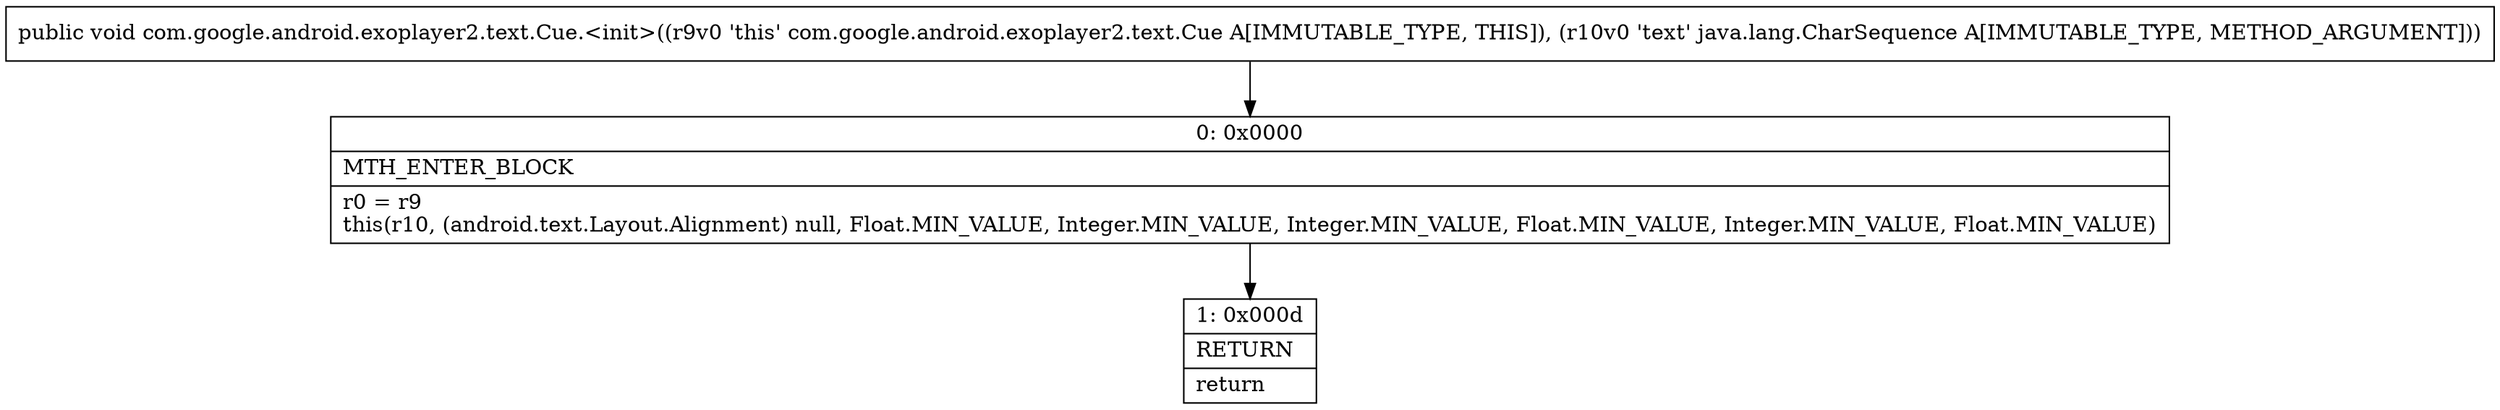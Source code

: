 digraph "CFG forcom.google.android.exoplayer2.text.Cue.\<init\>(Ljava\/lang\/CharSequence;)V" {
Node_0 [shape=record,label="{0\:\ 0x0000|MTH_ENTER_BLOCK\l|r0 = r9\lthis(r10, (android.text.Layout.Alignment) null, Float.MIN_VALUE, Integer.MIN_VALUE, Integer.MIN_VALUE, Float.MIN_VALUE, Integer.MIN_VALUE, Float.MIN_VALUE)\l}"];
Node_1 [shape=record,label="{1\:\ 0x000d|RETURN\l|return\l}"];
MethodNode[shape=record,label="{public void com.google.android.exoplayer2.text.Cue.\<init\>((r9v0 'this' com.google.android.exoplayer2.text.Cue A[IMMUTABLE_TYPE, THIS]), (r10v0 'text' java.lang.CharSequence A[IMMUTABLE_TYPE, METHOD_ARGUMENT])) }"];
MethodNode -> Node_0;
Node_0 -> Node_1;
}

